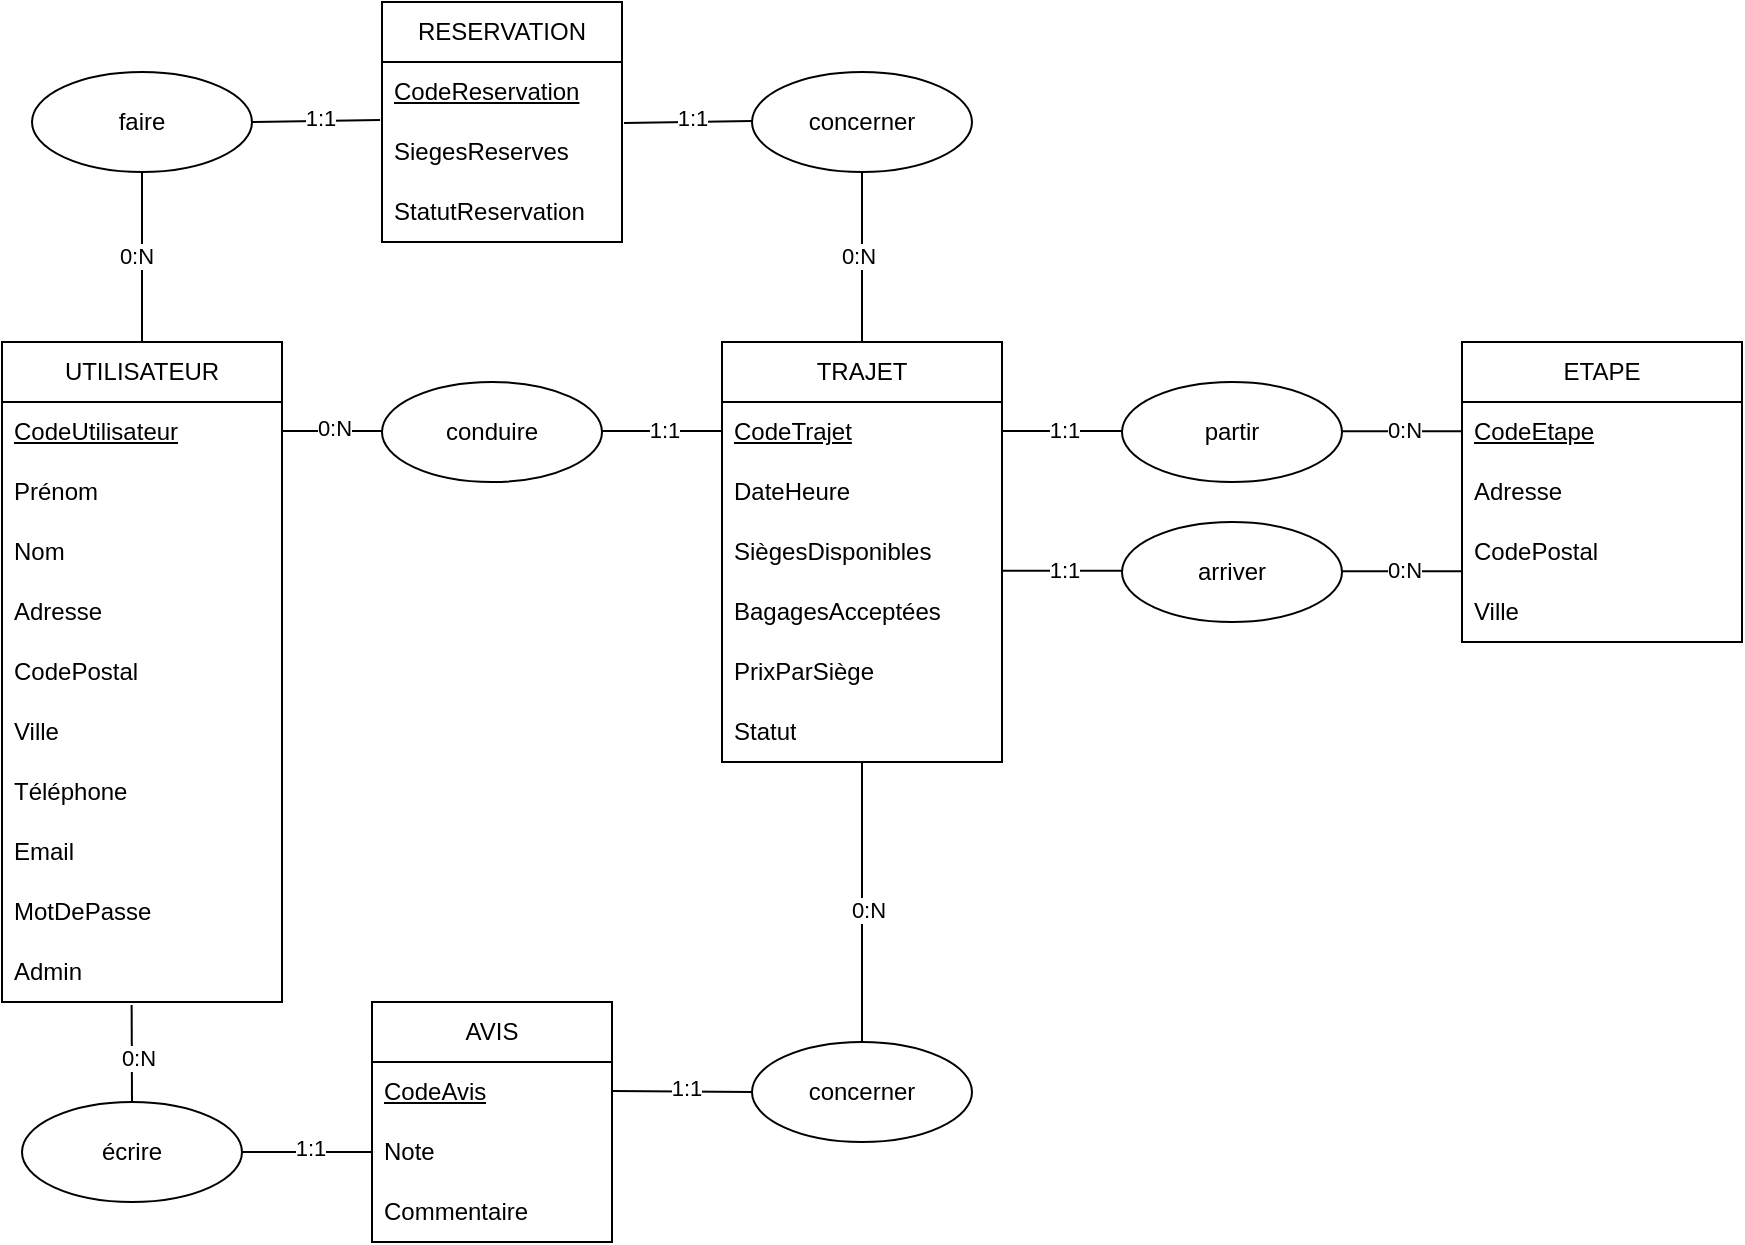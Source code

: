 <mxfile>
    <diagram id="1DujiRfBdGGP1x74fQFK" name="Page-1">
        <mxGraphModel dx="888" dy="1639" grid="1" gridSize="10" guides="1" tooltips="1" connect="1" arrows="1" fold="1" page="1" pageScale="1" pageWidth="827" pageHeight="1169" math="0" shadow="0">
            <root>
                <mxCell id="0"/>
                <mxCell id="1" parent="0"/>
                <mxCell id="2" value="UTILISATEUR" style="swimlane;fontStyle=0;childLayout=stackLayout;horizontal=1;startSize=30;horizontalStack=0;resizeParent=1;resizeParentMax=0;resizeLast=0;collapsible=1;marginBottom=0;whiteSpace=wrap;html=1;" parent="1" vertex="1">
                    <mxGeometry x="30" y="40" width="140" height="330" as="geometry"/>
                </mxCell>
                <mxCell id="3" value="CodeUtilisateur" style="text;strokeColor=none;fillColor=none;align=left;verticalAlign=middle;spacingLeft=4;spacingRight=4;overflow=hidden;points=[[0,0.5],[1,0.5]];portConstraint=eastwest;rotatable=0;whiteSpace=wrap;html=1;fontStyle=4" parent="2" vertex="1">
                    <mxGeometry y="30" width="140" height="30" as="geometry"/>
                </mxCell>
                <mxCell id="4" value="&lt;span style=&quot;color: rgb(0, 0, 0);&quot;&gt;Prénom&lt;/span&gt;" style="text;strokeColor=none;fillColor=none;align=left;verticalAlign=middle;spacingLeft=4;spacingRight=4;overflow=hidden;points=[[0,0.5],[1,0.5]];portConstraint=eastwest;rotatable=0;whiteSpace=wrap;html=1;" parent="2" vertex="1">
                    <mxGeometry y="60" width="140" height="30" as="geometry"/>
                </mxCell>
                <mxCell id="5" value="&lt;span style=&quot;color: rgb(0, 0, 0);&quot;&gt;Nom&lt;/span&gt;" style="text;strokeColor=none;fillColor=none;align=left;verticalAlign=middle;spacingLeft=4;spacingRight=4;overflow=hidden;points=[[0,0.5],[1,0.5]];portConstraint=eastwest;rotatable=0;whiteSpace=wrap;html=1;" parent="2" vertex="1">
                    <mxGeometry y="90" width="140" height="30" as="geometry"/>
                </mxCell>
                <mxCell id="6" value="&lt;span style=&quot;color: rgb(0, 0, 0);&quot;&gt;Adresse&lt;/span&gt;" style="text;strokeColor=none;fillColor=none;align=left;verticalAlign=middle;spacingLeft=4;spacingRight=4;overflow=hidden;points=[[0,0.5],[1,0.5]];portConstraint=eastwest;rotatable=0;whiteSpace=wrap;html=1;" parent="2" vertex="1">
                    <mxGeometry y="120" width="140" height="30" as="geometry"/>
                </mxCell>
                <mxCell id="7" value="&lt;span style=&quot;color: rgb(0, 0, 0);&quot;&gt;CodePostal&lt;/span&gt;" style="text;strokeColor=none;fillColor=none;align=left;verticalAlign=middle;spacingLeft=4;spacingRight=4;overflow=hidden;points=[[0,0.5],[1,0.5]];portConstraint=eastwest;rotatable=0;whiteSpace=wrap;html=1;" parent="2" vertex="1">
                    <mxGeometry y="150" width="140" height="30" as="geometry"/>
                </mxCell>
                <mxCell id="8" value="&lt;span style=&quot;color: rgb(0, 0, 0);&quot;&gt;Ville&lt;/span&gt;" style="text;strokeColor=none;fillColor=none;align=left;verticalAlign=middle;spacingLeft=4;spacingRight=4;overflow=hidden;points=[[0,0.5],[1,0.5]];portConstraint=eastwest;rotatable=0;whiteSpace=wrap;html=1;" parent="2" vertex="1">
                    <mxGeometry y="180" width="140" height="30" as="geometry"/>
                </mxCell>
                <mxCell id="9" value="&lt;span style=&quot;color: rgb(0, 0, 0);&quot;&gt;Téléphone&lt;/span&gt;" style="text;strokeColor=none;fillColor=none;align=left;verticalAlign=middle;spacingLeft=4;spacingRight=4;overflow=hidden;points=[[0,0.5],[1,0.5]];portConstraint=eastwest;rotatable=0;whiteSpace=wrap;html=1;" parent="2" vertex="1">
                    <mxGeometry y="210" width="140" height="30" as="geometry"/>
                </mxCell>
                <mxCell id="10" value="&lt;span style=&quot;color: rgb(0, 0, 0);&quot;&gt;Email&lt;/span&gt;" style="text;strokeColor=none;fillColor=none;align=left;verticalAlign=middle;spacingLeft=4;spacingRight=4;overflow=hidden;points=[[0,0.5],[1,0.5]];portConstraint=eastwest;rotatable=0;whiteSpace=wrap;html=1;" parent="2" vertex="1">
                    <mxGeometry y="240" width="140" height="30" as="geometry"/>
                </mxCell>
                <mxCell id="11" value="&lt;span style=&quot;color: rgb(0, 0, 0);&quot;&gt;MotDePasse&lt;/span&gt;" style="text;strokeColor=none;fillColor=none;align=left;verticalAlign=middle;spacingLeft=4;spacingRight=4;overflow=hidden;points=[[0,0.5],[1,0.5]];portConstraint=eastwest;rotatable=0;whiteSpace=wrap;html=1;" parent="2" vertex="1">
                    <mxGeometry y="270" width="140" height="30" as="geometry"/>
                </mxCell>
                <mxCell id="61" value="&lt;span style=&quot;color: rgb(0, 0, 0);&quot;&gt;Admin&lt;/span&gt;" style="text;strokeColor=none;fillColor=none;align=left;verticalAlign=middle;spacingLeft=4;spacingRight=4;overflow=hidden;points=[[0,0.5],[1,0.5]];portConstraint=eastwest;rotatable=0;whiteSpace=wrap;html=1;" parent="2" vertex="1">
                    <mxGeometry y="300" width="140" height="30" as="geometry"/>
                </mxCell>
                <mxCell id="20" value="TRAJET" style="swimlane;fontStyle=0;childLayout=stackLayout;horizontal=1;startSize=30;horizontalStack=0;resizeParent=1;resizeParentMax=0;resizeLast=0;collapsible=1;marginBottom=0;whiteSpace=wrap;html=1;" parent="1" vertex="1">
                    <mxGeometry x="390" y="40" width="140" height="210" as="geometry"/>
                </mxCell>
                <mxCell id="21" value="CodeTrajet" style="text;strokeColor=none;fillColor=none;align=left;verticalAlign=middle;spacingLeft=4;spacingRight=4;overflow=hidden;points=[[0,0.5],[1,0.5]];portConstraint=eastwest;rotatable=0;whiteSpace=wrap;html=1;fontStyle=4" parent="20" vertex="1">
                    <mxGeometry y="30" width="140" height="30" as="geometry"/>
                </mxCell>
                <mxCell id="55" value="DateHeure" style="text;strokeColor=none;fillColor=none;align=left;verticalAlign=middle;spacingLeft=4;spacingRight=4;overflow=hidden;points=[[0,0.5],[1,0.5]];portConstraint=eastwest;rotatable=0;whiteSpace=wrap;html=1;fontStyle=0" parent="20" vertex="1">
                    <mxGeometry y="60" width="140" height="30" as="geometry"/>
                </mxCell>
                <mxCell id="59" value="&lt;span style=&quot;color: rgb(0, 0, 0);&quot;&gt;SiègesDisponibles&lt;/span&gt;" style="text;strokeColor=none;fillColor=none;align=left;verticalAlign=middle;spacingLeft=4;spacingRight=4;overflow=hidden;points=[[0,0.5],[1,0.5]];portConstraint=eastwest;rotatable=0;whiteSpace=wrap;html=1;fontStyle=0" parent="20" vertex="1">
                    <mxGeometry y="90" width="140" height="30" as="geometry"/>
                </mxCell>
                <mxCell id="62" value="&lt;span style=&quot;color: rgb(0, 0, 0);&quot;&gt;BagagesAcceptées&lt;/span&gt;" style="text;strokeColor=none;fillColor=none;align=left;verticalAlign=middle;spacingLeft=4;spacingRight=4;overflow=hidden;points=[[0,0.5],[1,0.5]];portConstraint=eastwest;rotatable=0;whiteSpace=wrap;html=1;fontStyle=0" parent="20" vertex="1">
                    <mxGeometry y="120" width="140" height="30" as="geometry"/>
                </mxCell>
                <mxCell id="103" value="&lt;span style=&quot;color: rgb(0, 0, 0);&quot;&gt;PrixParSiège&lt;/span&gt;" style="text;strokeColor=none;fillColor=none;align=left;verticalAlign=middle;spacingLeft=4;spacingRight=4;overflow=hidden;points=[[0,0.5],[1,0.5]];portConstraint=eastwest;rotatable=0;whiteSpace=wrap;html=1;fontStyle=0" parent="20" vertex="1">
                    <mxGeometry y="150" width="140" height="30" as="geometry"/>
                </mxCell>
                <mxCell id="104" value="&lt;span style=&quot;color: rgb(0, 0, 0);&quot;&gt;Statut&lt;/span&gt;" style="text;strokeColor=none;fillColor=none;align=left;verticalAlign=middle;spacingLeft=4;spacingRight=4;overflow=hidden;points=[[0,0.5],[1,0.5]];portConstraint=eastwest;rotatable=0;whiteSpace=wrap;html=1;fontStyle=0" parent="20" vertex="1">
                    <mxGeometry y="180" width="140" height="30" as="geometry"/>
                </mxCell>
                <mxCell id="37" value="ETAPE" style="swimlane;fontStyle=0;childLayout=stackLayout;horizontal=1;startSize=30;horizontalStack=0;resizeParent=1;resizeParentMax=0;resizeLast=0;collapsible=1;marginBottom=0;whiteSpace=wrap;html=1;" parent="1" vertex="1">
                    <mxGeometry x="760" y="40" width="140" height="150" as="geometry"/>
                </mxCell>
                <mxCell id="38" value="CodeEtape" style="text;strokeColor=none;fillColor=none;align=left;verticalAlign=middle;spacingLeft=4;spacingRight=4;overflow=hidden;points=[[0,0.5],[1,0.5]];portConstraint=eastwest;rotatable=0;whiteSpace=wrap;html=1;fontStyle=4" parent="37" vertex="1">
                    <mxGeometry y="30" width="140" height="30" as="geometry"/>
                </mxCell>
                <mxCell id="39" value="&lt;span style=&quot;color: rgb(0, 0, 0);&quot;&gt;Adresse&lt;/span&gt;" style="text;strokeColor=none;fillColor=none;align=left;verticalAlign=middle;spacingLeft=4;spacingRight=4;overflow=hidden;points=[[0,0.5],[1,0.5]];portConstraint=eastwest;rotatable=0;whiteSpace=wrap;html=1;" parent="37" vertex="1">
                    <mxGeometry y="60" width="140" height="30" as="geometry"/>
                </mxCell>
                <mxCell id="40" value="&lt;span style=&quot;color: rgb(0, 0, 0);&quot;&gt;CodePostal&lt;/span&gt;" style="text;strokeColor=none;fillColor=none;align=left;verticalAlign=middle;spacingLeft=4;spacingRight=4;overflow=hidden;points=[[0,0.5],[1,0.5]];portConstraint=eastwest;rotatable=0;whiteSpace=wrap;html=1;" parent="37" vertex="1">
                    <mxGeometry y="90" width="140" height="30" as="geometry"/>
                </mxCell>
                <mxCell id="41" value="&lt;span style=&quot;color: rgb(0, 0, 0);&quot;&gt;Ville&lt;/span&gt;" style="text;strokeColor=none;fillColor=none;align=left;verticalAlign=middle;spacingLeft=4;spacingRight=4;overflow=hidden;points=[[0,0.5],[1,0.5]];portConstraint=eastwest;rotatable=0;whiteSpace=wrap;html=1;" parent="37" vertex="1">
                    <mxGeometry y="120" width="140" height="30" as="geometry"/>
                </mxCell>
                <mxCell id="44" value="conduire" style="ellipse;whiteSpace=wrap;html=1;" parent="1" vertex="1">
                    <mxGeometry x="220" y="60" width="110" height="50" as="geometry"/>
                </mxCell>
                <mxCell id="45" value="" style="endArrow=none;html=1;exitX=1;exitY=0.5;exitDx=0;exitDy=0;entryX=0;entryY=0.5;entryDx=0;entryDy=0;" parent="1" edge="1">
                    <mxGeometry width="50" height="50" relative="1" as="geometry">
                        <mxPoint x="170" y="84.5" as="sourcePoint"/>
                        <mxPoint x="220" y="84.5" as="targetPoint"/>
                    </mxGeometry>
                </mxCell>
                <mxCell id="47" value="0:N" style="edgeLabel;html=1;align=center;verticalAlign=middle;resizable=0;points=[];" parent="45" vertex="1" connectable="0">
                    <mxGeometry x="0.04" y="3" relative="1" as="geometry">
                        <mxPoint y="1" as="offset"/>
                    </mxGeometry>
                </mxCell>
                <mxCell id="46" value="" style="endArrow=none;html=1;exitX=1;exitY=0.5;exitDx=0;exitDy=0;entryX=0;entryY=0.5;entryDx=0;entryDy=0;" parent="1" edge="1">
                    <mxGeometry width="50" height="50" relative="1" as="geometry">
                        <mxPoint x="330" y="84.5" as="sourcePoint"/>
                        <mxPoint x="390" y="84.5" as="targetPoint"/>
                    </mxGeometry>
                </mxCell>
                <mxCell id="48" value="1:1" style="edgeLabel;html=1;align=center;verticalAlign=middle;resizable=0;points=[];" parent="46" vertex="1" connectable="0">
                    <mxGeometry x="0.033" y="2" relative="1" as="geometry">
                        <mxPoint y="1" as="offset"/>
                    </mxGeometry>
                </mxCell>
                <mxCell id="49" value="partir" style="ellipse;whiteSpace=wrap;html=1;" parent="1" vertex="1">
                    <mxGeometry x="590" y="60" width="110" height="50" as="geometry"/>
                </mxCell>
                <mxCell id="53" value="" style="endArrow=none;html=1;exitX=1;exitY=0.5;exitDx=0;exitDy=0;entryX=0;entryY=0.5;entryDx=0;entryDy=0;" parent="1" edge="1">
                    <mxGeometry width="50" height="50" relative="1" as="geometry">
                        <mxPoint x="530" y="84.5" as="sourcePoint"/>
                        <mxPoint x="590" y="84.5" as="targetPoint"/>
                    </mxGeometry>
                </mxCell>
                <mxCell id="54" value="1:1" style="edgeLabel;html=1;align=center;verticalAlign=middle;resizable=0;points=[];" parent="53" vertex="1" connectable="0">
                    <mxGeometry x="0.033" y="2" relative="1" as="geometry">
                        <mxPoint y="1" as="offset"/>
                    </mxGeometry>
                </mxCell>
                <mxCell id="65" value="" style="endArrow=none;html=1;exitX=1;exitY=0.5;exitDx=0;exitDy=0;entryX=0;entryY=0.5;entryDx=0;entryDy=0;" parent="1" edge="1">
                    <mxGeometry width="50" height="50" relative="1" as="geometry">
                        <mxPoint x="700" y="84.67" as="sourcePoint"/>
                        <mxPoint x="760" y="84.67" as="targetPoint"/>
                    </mxGeometry>
                </mxCell>
                <mxCell id="66" value="0:N" style="edgeLabel;html=1;align=center;verticalAlign=middle;resizable=0;points=[];" parent="65" vertex="1" connectable="0">
                    <mxGeometry x="0.033" y="2" relative="1" as="geometry">
                        <mxPoint y="1" as="offset"/>
                    </mxGeometry>
                </mxCell>
                <mxCell id="68" value="" style="endArrow=none;html=1;exitX=0.5;exitY=0;exitDx=0;exitDy=0;entryX=0.5;entryY=1;entryDx=0;entryDy=0;" parent="1" edge="1" target="113" source="2">
                    <mxGeometry width="50" height="50" relative="1" as="geometry">
                        <mxPoint x="70" y="-10" as="sourcePoint"/>
                        <mxPoint x="120" y="-10" as="targetPoint"/>
                    </mxGeometry>
                </mxCell>
                <mxCell id="69" value="0:N" style="edgeLabel;html=1;align=center;verticalAlign=middle;resizable=0;points=[];" parent="68" vertex="1" connectable="0">
                    <mxGeometry x="0.04" y="3" relative="1" as="geometry">
                        <mxPoint y="1" as="offset"/>
                    </mxGeometry>
                </mxCell>
                <mxCell id="70" value="" style="endArrow=none;html=1;entryX=0.5;entryY=1;entryDx=0;entryDy=0;exitX=0.5;exitY=0;exitDx=0;exitDy=0;" parent="1" edge="1" target="114" source="20">
                    <mxGeometry width="50" height="50" relative="1" as="geometry">
                        <mxPoint x="455" y="40" as="sourcePoint"/>
                        <mxPoint x="485" y="-10" as="targetPoint"/>
                    </mxGeometry>
                </mxCell>
                <mxCell id="71" value="0:N" style="edgeLabel;html=1;align=center;verticalAlign=middle;resizable=0;points=[];" parent="70" vertex="1" connectable="0">
                    <mxGeometry x="0.033" y="2" relative="1" as="geometry">
                        <mxPoint y="1" as="offset"/>
                    </mxGeometry>
                </mxCell>
                <mxCell id="77" value="arriver" style="ellipse;whiteSpace=wrap;html=1;" parent="1" vertex="1">
                    <mxGeometry x="590" y="130" width="110" height="50" as="geometry"/>
                </mxCell>
                <mxCell id="78" value="" style="endArrow=none;html=1;exitX=1;exitY=0.5;exitDx=0;exitDy=0;entryX=0;entryY=0.5;entryDx=0;entryDy=0;" parent="1" edge="1">
                    <mxGeometry width="50" height="50" relative="1" as="geometry">
                        <mxPoint x="530" y="154.41" as="sourcePoint"/>
                        <mxPoint x="590" y="154.41" as="targetPoint"/>
                    </mxGeometry>
                </mxCell>
                <mxCell id="79" value="1:1" style="edgeLabel;html=1;align=center;verticalAlign=middle;resizable=0;points=[];" parent="78" vertex="1" connectable="0">
                    <mxGeometry x="0.033" y="2" relative="1" as="geometry">
                        <mxPoint y="1" as="offset"/>
                    </mxGeometry>
                </mxCell>
                <mxCell id="80" value="" style="endArrow=none;html=1;exitX=1;exitY=0.5;exitDx=0;exitDy=0;entryX=0;entryY=0.5;entryDx=0;entryDy=0;" parent="1" edge="1">
                    <mxGeometry width="50" height="50" relative="1" as="geometry">
                        <mxPoint x="700" y="154.58" as="sourcePoint"/>
                        <mxPoint x="760" y="154.58" as="targetPoint"/>
                    </mxGeometry>
                </mxCell>
                <mxCell id="81" value="0:N" style="edgeLabel;html=1;align=center;verticalAlign=middle;resizable=0;points=[];" parent="80" vertex="1" connectable="0">
                    <mxGeometry x="0.033" y="2" relative="1" as="geometry">
                        <mxPoint y="1" as="offset"/>
                    </mxGeometry>
                </mxCell>
                <mxCell id="83" value="AVIS" style="swimlane;fontStyle=0;childLayout=stackLayout;horizontal=1;startSize=30;horizontalStack=0;resizeParent=1;resizeParentMax=0;resizeLast=0;collapsible=1;marginBottom=0;whiteSpace=wrap;html=1;" parent="1" vertex="1">
                    <mxGeometry x="215" y="370" width="120" height="120" as="geometry"/>
                </mxCell>
                <mxCell id="84" value="CodeAvis" style="text;strokeColor=none;fillColor=none;align=left;verticalAlign=middle;spacingLeft=4;spacingRight=4;overflow=hidden;points=[[0,0.5],[1,0.5]];portConstraint=eastwest;rotatable=0;whiteSpace=wrap;html=1;fontStyle=4" parent="83" vertex="1">
                    <mxGeometry y="30" width="120" height="30" as="geometry"/>
                </mxCell>
                <mxCell id="85" value="Note" style="text;strokeColor=none;fillColor=none;align=left;verticalAlign=middle;spacingLeft=4;spacingRight=4;overflow=hidden;points=[[0,0.5],[1,0.5]];portConstraint=eastwest;rotatable=0;whiteSpace=wrap;html=1;" parent="83" vertex="1">
                    <mxGeometry y="60" width="120" height="30" as="geometry"/>
                </mxCell>
                <mxCell id="86" value="Commentaire" style="text;strokeColor=none;fillColor=none;align=left;verticalAlign=middle;spacingLeft=4;spacingRight=4;overflow=hidden;points=[[0,0.5],[1,0.5]];portConstraint=eastwest;rotatable=0;whiteSpace=wrap;html=1;" parent="83" vertex="1">
                    <mxGeometry y="90" width="120" height="30" as="geometry"/>
                </mxCell>
                <mxCell id="89" value="écrire" style="ellipse;whiteSpace=wrap;html=1;" parent="1" vertex="1">
                    <mxGeometry x="40" y="420" width="110" height="50" as="geometry"/>
                </mxCell>
                <mxCell id="90" value="" style="endArrow=none;html=1;exitX=0.463;exitY=1.051;exitDx=0;exitDy=0;entryX=0.5;entryY=0;entryDx=0;entryDy=0;exitPerimeter=0;" parent="1" source="61" target="89" edge="1">
                    <mxGeometry width="50" height="50" relative="1" as="geometry">
                        <mxPoint x="40" y="390" as="sourcePoint"/>
                        <mxPoint x="90" y="390" as="targetPoint"/>
                    </mxGeometry>
                </mxCell>
                <mxCell id="91" value="0:N" style="edgeLabel;html=1;align=center;verticalAlign=middle;resizable=0;points=[];" parent="90" vertex="1" connectable="0">
                    <mxGeometry x="0.04" y="3" relative="1" as="geometry">
                        <mxPoint y="1" as="offset"/>
                    </mxGeometry>
                </mxCell>
                <mxCell id="92" value="" style="endArrow=none;html=1;exitX=1;exitY=0.5;exitDx=0;exitDy=0;entryX=0;entryY=0.5;entryDx=0;entryDy=0;" parent="1" source="89" target="85" edge="1">
                    <mxGeometry width="50" height="50" relative="1" as="geometry">
                        <mxPoint x="112" y="382" as="sourcePoint"/>
                        <mxPoint x="135" y="420" as="targetPoint"/>
                    </mxGeometry>
                </mxCell>
                <mxCell id="93" value="1:1" style="edgeLabel;html=1;align=center;verticalAlign=middle;resizable=0;points=[];" parent="92" vertex="1" connectable="0">
                    <mxGeometry x="0.04" y="3" relative="1" as="geometry">
                        <mxPoint y="1" as="offset"/>
                    </mxGeometry>
                </mxCell>
                <mxCell id="99" value="" style="endArrow=none;html=1;exitX=1;exitY=0.5;exitDx=0;exitDy=0;entryX=0;entryY=0.5;entryDx=0;entryDy=0;" parent="1" target="98" edge="1">
                    <mxGeometry width="50" height="50" relative="1" as="geometry">
                        <mxPoint x="335" y="414.5" as="sourcePoint"/>
                        <mxPoint x="395" y="414.5" as="targetPoint"/>
                    </mxGeometry>
                </mxCell>
                <mxCell id="100" value="1:1" style="edgeLabel;html=1;align=center;verticalAlign=middle;resizable=0;points=[];" parent="99" vertex="1" connectable="0">
                    <mxGeometry x="0.04" y="3" relative="1" as="geometry">
                        <mxPoint y="1" as="offset"/>
                    </mxGeometry>
                </mxCell>
                <mxCell id="98" value="concerner" style="ellipse;whiteSpace=wrap;html=1;" parent="1" vertex="1">
                    <mxGeometry x="405" y="390" width="110" height="50" as="geometry"/>
                </mxCell>
                <mxCell id="101" value="" style="endArrow=none;html=1;entryX=0.5;entryY=0;entryDx=0;entryDy=0;" parent="1" target="98" edge="1">
                    <mxGeometry width="50" height="50" relative="1" as="geometry">
                        <mxPoint x="460" y="250" as="sourcePoint"/>
                        <mxPoint x="469.5" y="330" as="targetPoint"/>
                    </mxGeometry>
                </mxCell>
                <mxCell id="102" value="0:N" style="edgeLabel;html=1;align=center;verticalAlign=middle;resizable=0;points=[];" parent="101" vertex="1" connectable="0">
                    <mxGeometry x="0.04" y="3" relative="1" as="geometry">
                        <mxPoint y="1" as="offset"/>
                    </mxGeometry>
                </mxCell>
                <mxCell id="105" value="RESERVATION" style="swimlane;fontStyle=0;childLayout=stackLayout;horizontal=1;startSize=30;horizontalStack=0;resizeParent=1;resizeParentMax=0;resizeLast=0;collapsible=1;marginBottom=0;whiteSpace=wrap;html=1;" parent="1" vertex="1">
                    <mxGeometry x="220" y="-130" width="120" height="120" as="geometry"/>
                </mxCell>
                <mxCell id="106" value="CodeReservation" style="text;strokeColor=none;fillColor=none;align=left;verticalAlign=middle;spacingLeft=4;spacingRight=4;overflow=hidden;points=[[0,0.5],[1,0.5]];portConstraint=eastwest;rotatable=0;whiteSpace=wrap;html=1;fontStyle=4" parent="105" vertex="1">
                    <mxGeometry y="30" width="120" height="30" as="geometry"/>
                </mxCell>
                <mxCell id="108" value="&lt;span style=&quot;color: rgb(0, 0, 0);&quot;&gt;SiegesReserves&lt;/span&gt;" style="text;strokeColor=none;fillColor=none;align=left;verticalAlign=middle;spacingLeft=4;spacingRight=4;overflow=hidden;points=[[0,0.5],[1,0.5]];portConstraint=eastwest;rotatable=0;whiteSpace=wrap;html=1;" parent="105" vertex="1">
                    <mxGeometry y="60" width="120" height="30" as="geometry"/>
                </mxCell>
                <mxCell id="112" value="StatutReservation" style="text;strokeColor=none;fillColor=none;align=left;verticalAlign=middle;spacingLeft=4;spacingRight=4;overflow=hidden;points=[[0,0.5],[1,0.5]];portConstraint=eastwest;rotatable=0;whiteSpace=wrap;html=1;" parent="105" vertex="1">
                    <mxGeometry y="90" width="120" height="30" as="geometry"/>
                </mxCell>
                <mxCell id="113" value="faire" style="ellipse;whiteSpace=wrap;html=1;" vertex="1" parent="1">
                    <mxGeometry x="45" y="-95" width="110" height="50" as="geometry"/>
                </mxCell>
                <mxCell id="114" value="concerner" style="ellipse;whiteSpace=wrap;html=1;" vertex="1" parent="1">
                    <mxGeometry x="405" y="-95" width="110" height="50" as="geometry"/>
                </mxCell>
                <mxCell id="115" value="" style="endArrow=none;html=1;exitX=1;exitY=0.5;exitDx=0;exitDy=0;entryX=-0.008;entryY=0.967;entryDx=0;entryDy=0;entryPerimeter=0;" edge="1" parent="1" source="113" target="106">
                    <mxGeometry width="50" height="50" relative="1" as="geometry">
                        <mxPoint x="110" y="50" as="sourcePoint"/>
                        <mxPoint x="110" y="-35" as="targetPoint"/>
                    </mxGeometry>
                </mxCell>
                <mxCell id="116" value="1:1" style="edgeLabel;html=1;align=center;verticalAlign=middle;resizable=0;points=[];" vertex="1" connectable="0" parent="115">
                    <mxGeometry x="0.04" y="3" relative="1" as="geometry">
                        <mxPoint y="1" as="offset"/>
                    </mxGeometry>
                </mxCell>
                <mxCell id="117" value="" style="endArrow=none;html=1;exitX=1;exitY=0.5;exitDx=0;exitDy=0;entryX=-0.008;entryY=0.967;entryDx=0;entryDy=0;entryPerimeter=0;" edge="1" parent="1">
                    <mxGeometry width="50" height="50" relative="1" as="geometry">
                        <mxPoint x="341" y="-69.5" as="sourcePoint"/>
                        <mxPoint x="405" y="-70.5" as="targetPoint"/>
                    </mxGeometry>
                </mxCell>
                <mxCell id="118" value="1:1" style="edgeLabel;html=1;align=center;verticalAlign=middle;resizable=0;points=[];" vertex="1" connectable="0" parent="117">
                    <mxGeometry x="0.04" y="3" relative="1" as="geometry">
                        <mxPoint y="1" as="offset"/>
                    </mxGeometry>
                </mxCell>
            </root>
        </mxGraphModel>
    </diagram>
</mxfile>